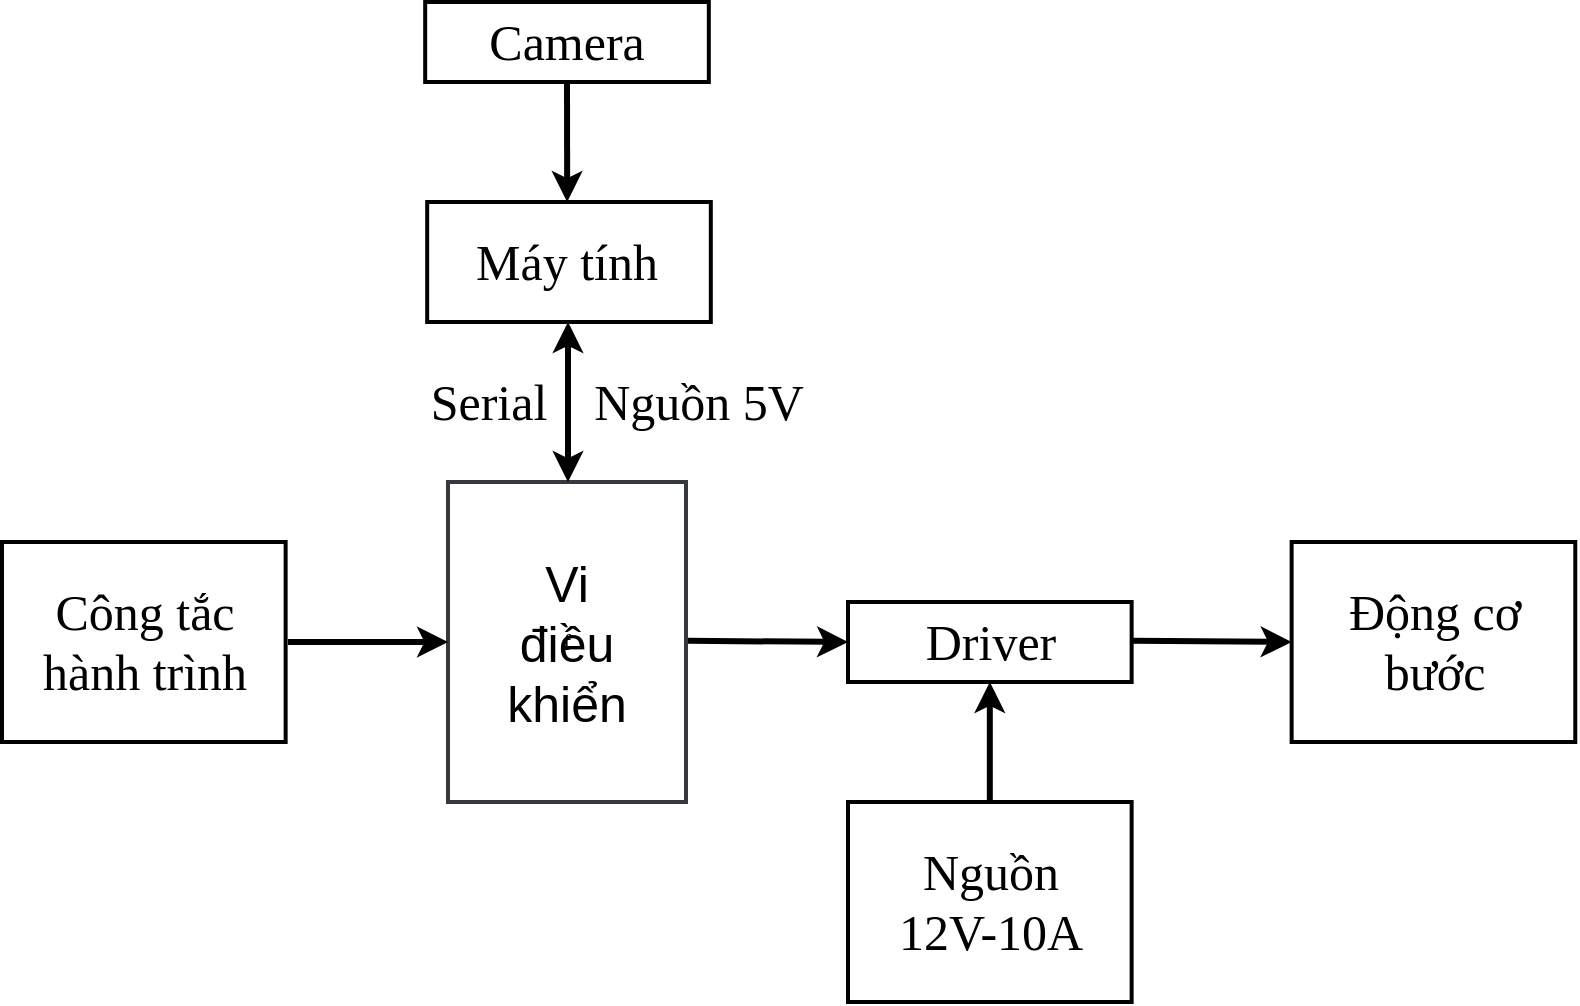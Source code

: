 <mxfile version="22.0.3" type="device">
  <diagram name="Page-1" id="D9zxaJIZI2jFiH7-IOss">
    <mxGraphModel dx="1434" dy="884" grid="0" gridSize="10" guides="1" tooltips="1" connect="1" arrows="1" fold="1" page="1" pageScale="1" pageWidth="827" pageHeight="1169" background="#ffffff" math="0" shadow="0">
      <root>
        <mxCell id="0" />
        <mxCell id="1" parent="0" />
        <mxCell id="BT79OZMgxTM89WiU1ORN-7" value="" style="group;movable=1;resizable=1;rotatable=1;deletable=1;editable=1;locked=0;connectable=1;" vertex="1" connectable="0" parent="1">
          <mxGeometry x="240" y="480" width="119" height="160" as="geometry" />
        </mxCell>
        <object label="f" fdas="" id="BT79OZMgxTM89WiU1ORN-1">
          <mxCell style="rounded=0;whiteSpace=wrap;html=1;strokeColor=#36393d;fillColor=#FFFFFF;strokeWidth=2;fontFamily=Times New Roman;movable=1;resizable=1;rotatable=1;deletable=1;editable=1;locked=0;connectable=1;" vertex="1" parent="BT79OZMgxTM89WiU1ORN-7">
            <mxGeometry width="119" height="160.0" as="geometry" />
          </mxCell>
        </object>
        <mxCell id="BT79OZMgxTM89WiU1ORN-2" value="Vi &lt;br&gt;điều &lt;br&gt;khiển" style="text;html=1;align=center;verticalAlign=middle;resizable=1;points=[];autosize=1;strokeColor=none;fillColor=none;fontColor=#000000;fontSize=25;movable=1;rotatable=1;deletable=1;editable=1;locked=0;connectable=1;" vertex="1" parent="BT79OZMgxTM89WiU1ORN-7">
          <mxGeometry x="19.833" y="58.949" width="79.333" height="42.105" as="geometry" />
        </mxCell>
        <mxCell id="BT79OZMgxTM89WiU1ORN-8" value="" style="rounded=0;whiteSpace=wrap;html=1;fillColor=#ffffff;strokeColor=#000000;strokeWidth=2;container=0;" vertex="1" parent="1">
          <mxGeometry x="17" y="510" width="141.82" height="100" as="geometry" />
        </mxCell>
        <mxCell id="BT79OZMgxTM89WiU1ORN-9" value="&lt;font face=&quot;Times New Roman&quot;&gt;&lt;span style=&quot;font-size: 25px;&quot;&gt;Công tắc&lt;br&gt;hành trình&lt;/span&gt;&lt;/font&gt;" style="text;html=1;align=center;verticalAlign=middle;resizable=0;points=[];autosize=1;strokeColor=none;fillColor=none;fontColor=#000000;container=0;" vertex="1" parent="1">
          <mxGeometry x="22.906" y="525.002" width="130" height="70" as="geometry" />
        </mxCell>
        <mxCell id="BT79OZMgxTM89WiU1ORN-10" value="" style="endArrow=classic;html=1;rounded=0;fontColor=#000000;strokeColor=#000000;strokeWidth=3;" edge="1" parent="1">
          <mxGeometry width="50" height="50" relative="1" as="geometry">
            <mxPoint x="160" y="560" as="sourcePoint" />
            <mxPoint x="240" y="560" as="targetPoint" />
          </mxGeometry>
        </mxCell>
        <mxCell id="BT79OZMgxTM89WiU1ORN-36" value="" style="rounded=0;whiteSpace=wrap;html=1;fillColor=#ffffff;strokeColor=#000000;strokeWidth=2;container=0;" vertex="1" parent="1">
          <mxGeometry x="440" y="540" width="141.82" height="40" as="geometry" />
        </mxCell>
        <mxCell id="BT79OZMgxTM89WiU1ORN-37" value="&lt;font face=&quot;Times New Roman&quot;&gt;&lt;span style=&quot;font-size: 25px;&quot;&gt;Driver&lt;/span&gt;&lt;/font&gt;" style="text;html=1;align=center;verticalAlign=middle;resizable=0;points=[];autosize=1;strokeColor=none;fillColor=none;fontColor=#000000;container=0;" vertex="1" parent="1">
          <mxGeometry x="465.906" y="540.002" width="90" height="40" as="geometry" />
        </mxCell>
        <mxCell id="BT79OZMgxTM89WiU1ORN-38" value="" style="endArrow=classic;html=1;rounded=0;exitX=1;exitY=0.5;exitDx=0;exitDy=0;fontColor=#000000;strokeColor=#000000;strokeWidth=3;entryX=0;entryY=0.5;entryDx=0;entryDy=0;" edge="1" parent="1" target="BT79OZMgxTM89WiU1ORN-36">
          <mxGeometry width="50" height="50" relative="1" as="geometry">
            <mxPoint x="360.0" y="559.41" as="sourcePoint" />
            <mxPoint x="428.18" y="559.41" as="targetPoint" />
          </mxGeometry>
        </mxCell>
        <mxCell id="BT79OZMgxTM89WiU1ORN-39" value="" style="rounded=0;whiteSpace=wrap;html=1;fillColor=#ffffff;strokeColor=#000000;strokeWidth=2;container=0;" vertex="1" parent="1">
          <mxGeometry x="661.82" y="510" width="141.82" height="100" as="geometry" />
        </mxCell>
        <mxCell id="BT79OZMgxTM89WiU1ORN-40" value="&lt;font face=&quot;Times New Roman&quot;&gt;&lt;span style=&quot;font-size: 25px;&quot;&gt;Động cơ&lt;br&gt;bước&lt;/span&gt;&lt;/font&gt;" style="text;html=1;align=center;verticalAlign=middle;resizable=0;points=[];autosize=1;strokeColor=none;fillColor=none;fontColor=#000000;container=0;" vertex="1" parent="1">
          <mxGeometry x="677.726" y="525.002" width="110" height="70" as="geometry" />
        </mxCell>
        <mxCell id="BT79OZMgxTM89WiU1ORN-41" value="" style="endArrow=classic;html=1;rounded=0;exitX=1;exitY=0.5;exitDx=0;exitDy=0;fontColor=#000000;strokeColor=#000000;strokeWidth=3;entryX=0;entryY=0.5;entryDx=0;entryDy=0;" edge="1" parent="1" target="BT79OZMgxTM89WiU1ORN-39">
          <mxGeometry width="50" height="50" relative="1" as="geometry">
            <mxPoint x="581.82" y="559.41" as="sourcePoint" />
            <mxPoint x="650" y="559.41" as="targetPoint" />
          </mxGeometry>
        </mxCell>
        <mxCell id="BT79OZMgxTM89WiU1ORN-42" value="" style="rounded=0;whiteSpace=wrap;html=1;fillColor=#ffffff;strokeColor=#000000;strokeWidth=2;container=0;" vertex="1" parent="1">
          <mxGeometry x="440" y="640" width="141.82" height="100" as="geometry" />
        </mxCell>
        <mxCell id="BT79OZMgxTM89WiU1ORN-43" value="&lt;font face=&quot;Times New Roman&quot;&gt;&lt;span style=&quot;font-size: 25px;&quot;&gt;Nguồn&lt;br&gt;12V-10A&lt;/span&gt;&lt;/font&gt;" style="text;html=1;align=center;verticalAlign=middle;resizable=0;points=[];autosize=1;strokeColor=none;fillColor=none;fontColor=#000000;container=0;" vertex="1" parent="1">
          <mxGeometry x="450.906" y="655.002" width="120" height="70" as="geometry" />
        </mxCell>
        <mxCell id="BT79OZMgxTM89WiU1ORN-44" value="" style="endArrow=classic;html=1;rounded=0;exitX=0.5;exitY=0;exitDx=0;exitDy=0;fontColor=#000000;strokeColor=#000000;strokeWidth=3;entryX=0.5;entryY=1;entryDx=0;entryDy=0;" edge="1" parent="1" source="BT79OZMgxTM89WiU1ORN-42" target="BT79OZMgxTM89WiU1ORN-36">
          <mxGeometry width="50" height="50" relative="1" as="geometry">
            <mxPoint x="370.0" y="569.41" as="sourcePoint" />
            <mxPoint x="450" y="570" as="targetPoint" />
          </mxGeometry>
        </mxCell>
        <mxCell id="BT79OZMgxTM89WiU1ORN-45" value="" style="rounded=0;whiteSpace=wrap;html=1;fillColor=#ffffff;strokeColor=#000000;strokeWidth=2;container=0;" vertex="1" parent="1">
          <mxGeometry x="229.59" y="340" width="141.82" height="60" as="geometry" />
        </mxCell>
        <mxCell id="BT79OZMgxTM89WiU1ORN-46" value="&lt;font face=&quot;Times New Roman&quot;&gt;&lt;span style=&quot;font-size: 25px;&quot;&gt;Máy tính&lt;/span&gt;&lt;/font&gt;" style="text;html=1;align=center;verticalAlign=middle;resizable=0;points=[];autosize=1;strokeColor=none;fillColor=none;fontColor=#000000;container=0;" vertex="1" parent="1">
          <mxGeometry x="244.496" y="350.002" width="110" height="40" as="geometry" />
        </mxCell>
        <mxCell id="BT79OZMgxTM89WiU1ORN-47" value="" style="endArrow=classic;startArrow=classic;html=1;rounded=0;strokeColor=#000000;strokeWidth=3;" edge="1" parent="1">
          <mxGeometry width="50" height="50" relative="1" as="geometry">
            <mxPoint x="300" y="480" as="sourcePoint" />
            <mxPoint x="300" y="400" as="targetPoint" />
          </mxGeometry>
        </mxCell>
        <mxCell id="BT79OZMgxTM89WiU1ORN-50" value="&lt;font face=&quot;Times New Roman&quot;&gt;&lt;span style=&quot;font-size: 25px;&quot;&gt;Serial&lt;/span&gt;&lt;/font&gt;" style="text;html=1;align=center;verticalAlign=middle;resizable=0;points=[];autosize=1;strokeColor=none;fillColor=none;fontColor=#000000;container=0;" vertex="1" parent="1">
          <mxGeometry x="219.996" y="420.002" width="80" height="40" as="geometry" />
        </mxCell>
        <mxCell id="BT79OZMgxTM89WiU1ORN-51" value="&lt;font face=&quot;Times New Roman&quot;&gt;&lt;span style=&quot;font-size: 25px;&quot;&gt;Nguồn 5V&lt;/span&gt;&lt;/font&gt;" style="text;html=1;align=center;verticalAlign=middle;resizable=0;points=[];autosize=1;strokeColor=none;fillColor=none;fontColor=#000000;container=0;" vertex="1" parent="1">
          <mxGeometry x="299.996" y="420.002" width="130" height="40" as="geometry" />
        </mxCell>
        <mxCell id="BT79OZMgxTM89WiU1ORN-52" value="" style="rounded=0;whiteSpace=wrap;html=1;fillColor=#ffffff;strokeColor=#000000;strokeWidth=2;container=0;" vertex="1" parent="1">
          <mxGeometry x="228.59" y="240" width="141.82" height="40" as="geometry" />
        </mxCell>
        <mxCell id="BT79OZMgxTM89WiU1ORN-53" value="&lt;font face=&quot;Times New Roman&quot;&gt;&lt;span style=&quot;font-size: 25px;&quot;&gt;Camera&lt;/span&gt;&lt;/font&gt;" style="text;html=1;align=center;verticalAlign=middle;resizable=0;points=[];autosize=1;strokeColor=none;fillColor=none;fontColor=#000000;container=0;" vertex="1" parent="1">
          <mxGeometry x="249.496" y="240.002" width="100" height="40" as="geometry" />
        </mxCell>
        <mxCell id="BT79OZMgxTM89WiU1ORN-54" value="" style="endArrow=classic;html=1;rounded=0;exitX=0.5;exitY=1;exitDx=0;exitDy=0;fontColor=#000000;strokeColor=#000000;strokeWidth=3;entryX=0.5;entryY=1;entryDx=0;entryDy=0;" edge="1" parent="1" source="BT79OZMgxTM89WiU1ORN-52">
          <mxGeometry width="50" height="50" relative="1" as="geometry">
            <mxPoint x="238.59" y="270" as="sourcePoint" />
            <mxPoint x="299.59" y="340" as="targetPoint" />
          </mxGeometry>
        </mxCell>
      </root>
    </mxGraphModel>
  </diagram>
</mxfile>
